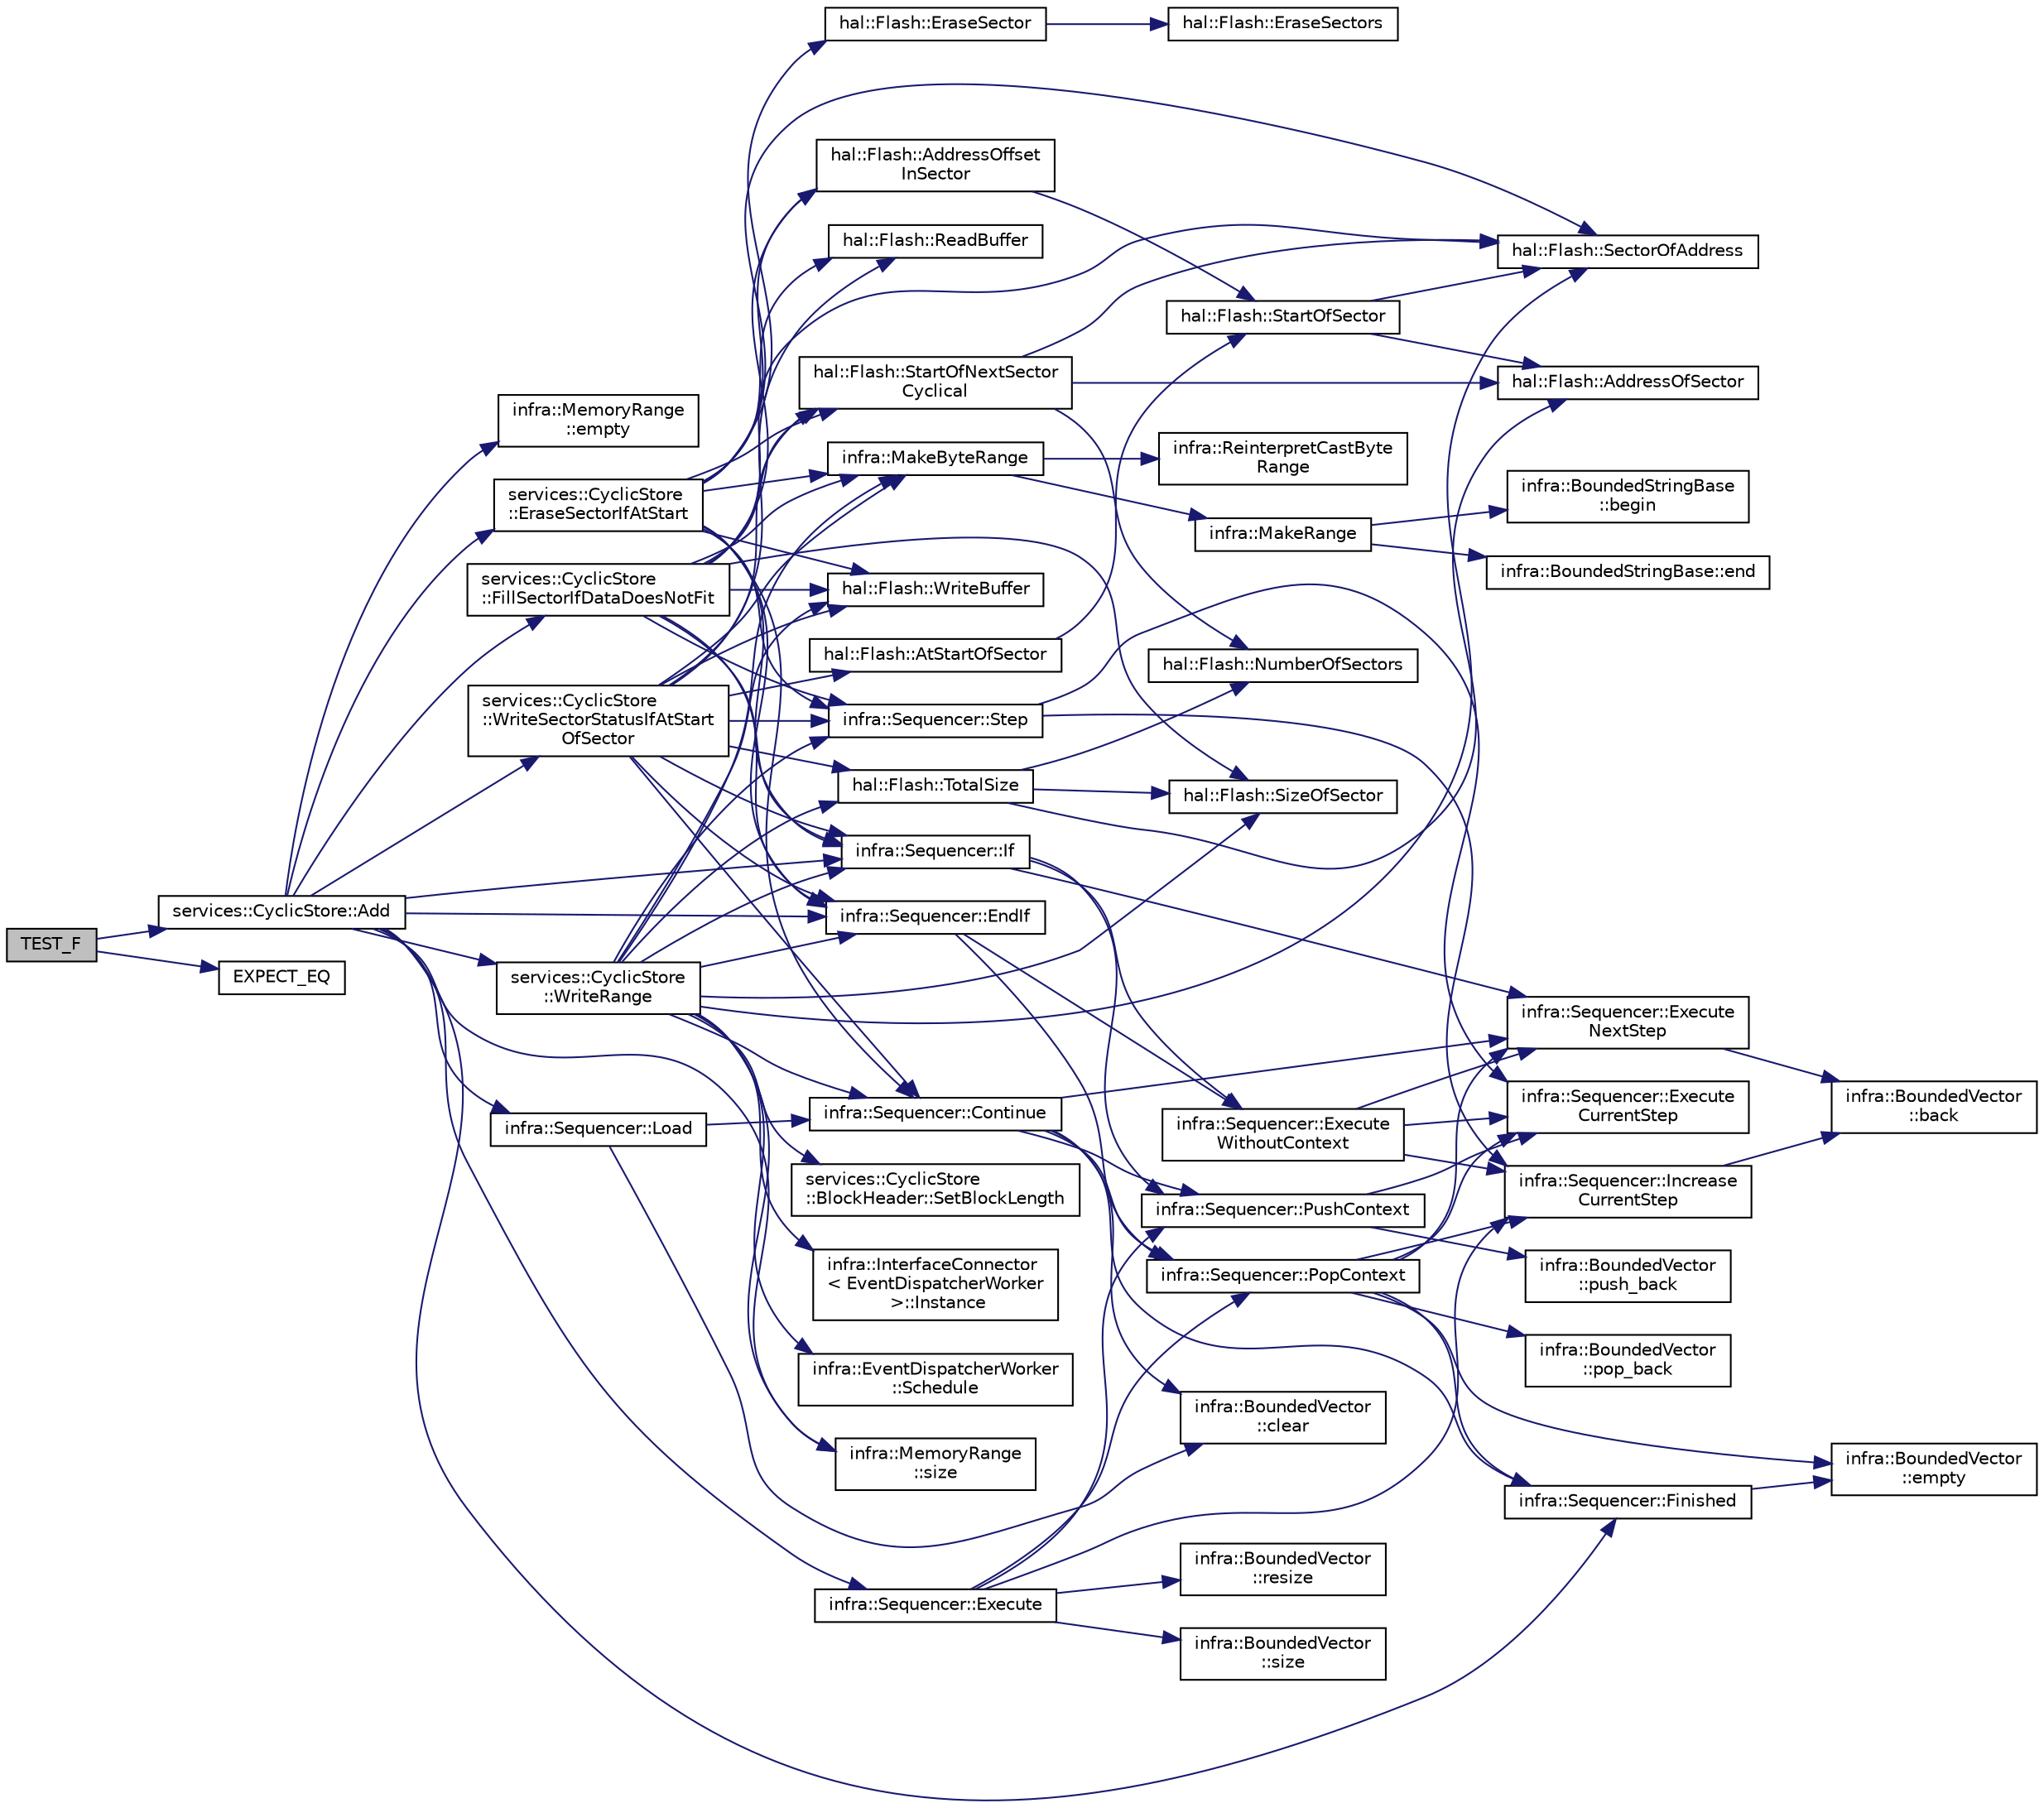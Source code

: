digraph "TEST_F"
{
 // INTERACTIVE_SVG=YES
  edge [fontname="Helvetica",fontsize="10",labelfontname="Helvetica",labelfontsize="10"];
  node [fontname="Helvetica",fontsize="10",shape=record];
  rankdir="LR";
  Node817 [label="TEST_F",height=0.2,width=0.4,color="black", fillcolor="grey75", style="filled", fontcolor="black"];
  Node817 -> Node818 [color="midnightblue",fontsize="10",style="solid",fontname="Helvetica"];
  Node818 [label="services::CyclicStore::Add",height=0.2,width=0.4,color="black", fillcolor="white", style="filled",URL="$d4/d36/classservices_1_1_cyclic_store.html#a6831a59811174b5a79616e69b555ef12"];
  Node818 -> Node819 [color="midnightblue",fontsize="10",style="solid",fontname="Helvetica"];
  Node819 [label="infra::MemoryRange\l::empty",height=0.2,width=0.4,color="black", fillcolor="white", style="filled",URL="$d0/d6d/classinfra_1_1_memory_range.html#a0dc90caa282524ee9828bf8128e3a569"];
  Node818 -> Node820 [color="midnightblue",fontsize="10",style="solid",fontname="Helvetica"];
  Node820 [label="infra::MemoryRange\l::size",height=0.2,width=0.4,color="black", fillcolor="white", style="filled",URL="$d0/d6d/classinfra_1_1_memory_range.html#ae8fbbf531d3696b6a64ac13385acdc66"];
  Node818 -> Node821 [color="midnightblue",fontsize="10",style="solid",fontname="Helvetica"];
  Node821 [label="infra::Sequencer::Finished",height=0.2,width=0.4,color="black", fillcolor="white", style="filled",URL="$d8/dcc/classinfra_1_1_sequencer.html#aa8d62e488058da02b14a31017a33b199"];
  Node821 -> Node822 [color="midnightblue",fontsize="10",style="solid",fontname="Helvetica"];
  Node822 [label="infra::BoundedVector\l::empty",height=0.2,width=0.4,color="black", fillcolor="white", style="filled",URL="$dc/de7/classinfra_1_1_bounded_vector.html#ab9477e08e53eb7d020fac8bd1d37fda7"];
  Node818 -> Node823 [color="midnightblue",fontsize="10",style="solid",fontname="Helvetica"];
  Node823 [label="infra::Sequencer::Load",height=0.2,width=0.4,color="black", fillcolor="white", style="filled",URL="$d8/dcc/classinfra_1_1_sequencer.html#ade4e7fa24c5c9451ed375fe6c155f694"];
  Node823 -> Node824 [color="midnightblue",fontsize="10",style="solid",fontname="Helvetica"];
  Node824 [label="infra::BoundedVector\l::clear",height=0.2,width=0.4,color="black", fillcolor="white", style="filled",URL="$dc/de7/classinfra_1_1_bounded_vector.html#a0d65fc52854eb5ee43419e451e3cd49a"];
  Node823 -> Node825 [color="midnightblue",fontsize="10",style="solid",fontname="Helvetica"];
  Node825 [label="infra::Sequencer::Continue",height=0.2,width=0.4,color="black", fillcolor="white", style="filled",URL="$d8/dcc/classinfra_1_1_sequencer.html#a540855dbc1e4f39faed3b55ec7c947c0"];
  Node825 -> Node824 [color="midnightblue",fontsize="10",style="solid",fontname="Helvetica"];
  Node825 -> Node826 [color="midnightblue",fontsize="10",style="solid",fontname="Helvetica"];
  Node826 [label="infra::Sequencer::PushContext",height=0.2,width=0.4,color="black", fillcolor="white", style="filled",URL="$d8/dcc/classinfra_1_1_sequencer.html#adb44b85c61f00faae6ca6ad1de6a7380"];
  Node826 -> Node827 [color="midnightblue",fontsize="10",style="solid",fontname="Helvetica"];
  Node827 [label="infra::Sequencer::Execute\lCurrentStep",height=0.2,width=0.4,color="black", fillcolor="white", style="filled",URL="$d8/dcc/classinfra_1_1_sequencer.html#abfc36f76cfc75495f321bc6643826c98"];
  Node826 -> Node828 [color="midnightblue",fontsize="10",style="solid",fontname="Helvetica"];
  Node828 [label="infra::BoundedVector\l::push_back",height=0.2,width=0.4,color="black", fillcolor="white", style="filled",URL="$dc/de7/classinfra_1_1_bounded_vector.html#a17cb2ff4e6291f156cb5a41cca1b4edf"];
  Node825 -> Node829 [color="midnightblue",fontsize="10",style="solid",fontname="Helvetica"];
  Node829 [label="infra::Sequencer::PopContext",height=0.2,width=0.4,color="black", fillcolor="white", style="filled",URL="$d8/dcc/classinfra_1_1_sequencer.html#a5a0bb79e770ee68910377bcbd24f9c14"];
  Node829 -> Node827 [color="midnightblue",fontsize="10",style="solid",fontname="Helvetica"];
  Node829 -> Node830 [color="midnightblue",fontsize="10",style="solid",fontname="Helvetica"];
  Node830 [label="infra::BoundedVector\l::pop_back",height=0.2,width=0.4,color="black", fillcolor="white", style="filled",URL="$dc/de7/classinfra_1_1_bounded_vector.html#acd442a237e9f5935f766dd3ef4a818e9"];
  Node829 -> Node821 [color="midnightblue",fontsize="10",style="solid",fontname="Helvetica"];
  Node829 -> Node831 [color="midnightblue",fontsize="10",style="solid",fontname="Helvetica"];
  Node831 [label="infra::Sequencer::Execute\lNextStep",height=0.2,width=0.4,color="black", fillcolor="white", style="filled",URL="$d8/dcc/classinfra_1_1_sequencer.html#a144aefdee6184f0c01287ef64e4e588a"];
  Node831 -> Node832 [color="midnightblue",fontsize="10",style="solid",fontname="Helvetica"];
  Node832 [label="infra::BoundedVector\l::back",height=0.2,width=0.4,color="black", fillcolor="white", style="filled",URL="$dc/de7/classinfra_1_1_bounded_vector.html#aa142a336c186d6e58c5573ba860be106"];
  Node829 -> Node822 [color="midnightblue",fontsize="10",style="solid",fontname="Helvetica"];
  Node829 -> Node833 [color="midnightblue",fontsize="10",style="solid",fontname="Helvetica"];
  Node833 [label="infra::Sequencer::Increase\lCurrentStep",height=0.2,width=0.4,color="black", fillcolor="white", style="filled",URL="$d8/dcc/classinfra_1_1_sequencer.html#aa1da1c05382c54296fe23b30d6cf6cf8"];
  Node833 -> Node832 [color="midnightblue",fontsize="10",style="solid",fontname="Helvetica"];
  Node825 -> Node821 [color="midnightblue",fontsize="10",style="solid",fontname="Helvetica"];
  Node825 -> Node831 [color="midnightblue",fontsize="10",style="solid",fontname="Helvetica"];
  Node818 -> Node834 [color="midnightblue",fontsize="10",style="solid",fontname="Helvetica"];
  Node834 [label="infra::Sequencer::If",height=0.2,width=0.4,color="black", fillcolor="white", style="filled",URL="$d8/dcc/classinfra_1_1_sequencer.html#a0e40d6564269650aee9417413f24dc10"];
  Node834 -> Node835 [color="midnightblue",fontsize="10",style="solid",fontname="Helvetica"];
  Node835 [label="infra::Sequencer::Execute\lWithoutContext",height=0.2,width=0.4,color="black", fillcolor="white", style="filled",URL="$d8/dcc/classinfra_1_1_sequencer.html#a40c4a5d093bef3a87c982a01f528f4de"];
  Node835 -> Node827 [color="midnightblue",fontsize="10",style="solid",fontname="Helvetica"];
  Node835 -> Node831 [color="midnightblue",fontsize="10",style="solid",fontname="Helvetica"];
  Node835 -> Node833 [color="midnightblue",fontsize="10",style="solid",fontname="Helvetica"];
  Node834 -> Node831 [color="midnightblue",fontsize="10",style="solid",fontname="Helvetica"];
  Node834 -> Node826 [color="midnightblue",fontsize="10",style="solid",fontname="Helvetica"];
  Node818 -> Node836 [color="midnightblue",fontsize="10",style="solid",fontname="Helvetica"];
  Node836 [label="services::CyclicStore\l::FillSectorIfDataDoesNotFit",height=0.2,width=0.4,color="black", fillcolor="white", style="filled",URL="$d4/d36/classservices_1_1_cyclic_store.html#abbfca86f746373ca05c917d087761080"];
  Node836 -> Node834 [color="midnightblue",fontsize="10",style="solid",fontname="Helvetica"];
  Node836 -> Node837 [color="midnightblue",fontsize="10",style="solid",fontname="Helvetica"];
  Node837 [label="hal::Flash::AddressOffset\lInSector",height=0.2,width=0.4,color="black", fillcolor="white", style="filled",URL="$dd/d95/classhal_1_1_flash.html#a86b9f5311a7ab95c5a9524b1c2cc2953"];
  Node837 -> Node838 [color="midnightblue",fontsize="10",style="solid",fontname="Helvetica"];
  Node838 [label="hal::Flash::StartOfSector",height=0.2,width=0.4,color="black", fillcolor="white", style="filled",URL="$dd/d95/classhal_1_1_flash.html#a82859c1d11698c606553fd546d0070f9"];
  Node838 -> Node839 [color="midnightblue",fontsize="10",style="solid",fontname="Helvetica"];
  Node839 [label="hal::Flash::AddressOfSector",height=0.2,width=0.4,color="black", fillcolor="white", style="filled",URL="$dd/d95/classhal_1_1_flash.html#a57e55c9b32c2eacb23e8a4e9dcb3133f"];
  Node838 -> Node840 [color="midnightblue",fontsize="10",style="solid",fontname="Helvetica"];
  Node840 [label="hal::Flash::SectorOfAddress",height=0.2,width=0.4,color="black", fillcolor="white", style="filled",URL="$dd/d95/classhal_1_1_flash.html#a8fdc674c7384cdfb555cad2201848751"];
  Node836 -> Node841 [color="midnightblue",fontsize="10",style="solid",fontname="Helvetica"];
  Node841 [label="hal::Flash::SizeOfSector",height=0.2,width=0.4,color="black", fillcolor="white", style="filled",URL="$dd/d95/classhal_1_1_flash.html#aa68cb41a2cbe038e3bff43597665ff79"];
  Node836 -> Node840 [color="midnightblue",fontsize="10",style="solid",fontname="Helvetica"];
  Node836 -> Node842 [color="midnightblue",fontsize="10",style="solid",fontname="Helvetica"];
  Node842 [label="infra::Sequencer::Step",height=0.2,width=0.4,color="black", fillcolor="white", style="filled",URL="$d8/dcc/classinfra_1_1_sequencer.html#abe6c94f65a82b03dde3e4e8fb85c9cdc"];
  Node842 -> Node827 [color="midnightblue",fontsize="10",style="solid",fontname="Helvetica"];
  Node842 -> Node833 [color="midnightblue",fontsize="10",style="solid",fontname="Helvetica"];
  Node836 -> Node843 [color="midnightblue",fontsize="10",style="solid",fontname="Helvetica"];
  Node843 [label="hal::Flash::WriteBuffer",height=0.2,width=0.4,color="black", fillcolor="white", style="filled",URL="$dd/d95/classhal_1_1_flash.html#afe92eb7daa1043f56eac569140d018f9"];
  Node836 -> Node844 [color="midnightblue",fontsize="10",style="solid",fontname="Helvetica"];
  Node844 [label="infra::MakeByteRange",height=0.2,width=0.4,color="black", fillcolor="white", style="filled",URL="$d0/de3/namespaceinfra.html#ae4478bf95f90ceb679642cb4180f205f"];
  Node844 -> Node845 [color="midnightblue",fontsize="10",style="solid",fontname="Helvetica"];
  Node845 [label="infra::ReinterpretCastByte\lRange",height=0.2,width=0.4,color="black", fillcolor="white", style="filled",URL="$d0/de3/namespaceinfra.html#a74203fdf2e029d2667c7e4925092cc9a"];
  Node844 -> Node846 [color="midnightblue",fontsize="10",style="solid",fontname="Helvetica"];
  Node846 [label="infra::MakeRange",height=0.2,width=0.4,color="black", fillcolor="white", style="filled",URL="$d0/de3/namespaceinfra.html#afe38b7d4318537de2f28b244211c4275"];
  Node846 -> Node847 [color="midnightblue",fontsize="10",style="solid",fontname="Helvetica"];
  Node847 [label="infra::BoundedStringBase\l::begin",height=0.2,width=0.4,color="black", fillcolor="white", style="filled",URL="$d1/d2a/classinfra_1_1_bounded_string_base.html#aef23e4250cad2fdc69ccc39f68734233"];
  Node846 -> Node848 [color="midnightblue",fontsize="10",style="solid",fontname="Helvetica"];
  Node848 [label="infra::BoundedStringBase::end",height=0.2,width=0.4,color="black", fillcolor="white", style="filled",URL="$d1/d2a/classinfra_1_1_bounded_string_base.html#af5021f1ea3898146d0a55c2895f07dbf"];
  Node836 -> Node849 [color="midnightblue",fontsize="10",style="solid",fontname="Helvetica"];
  Node849 [label="hal::Flash::StartOfNextSector\lCyclical",height=0.2,width=0.4,color="black", fillcolor="white", style="filled",URL="$dd/d95/classhal_1_1_flash.html#a67f022a19e3b9afd315b82ed09a3f97b"];
  Node849 -> Node840 [color="midnightblue",fontsize="10",style="solid",fontname="Helvetica"];
  Node849 -> Node850 [color="midnightblue",fontsize="10",style="solid",fontname="Helvetica"];
  Node850 [label="hal::Flash::NumberOfSectors",height=0.2,width=0.4,color="black", fillcolor="white", style="filled",URL="$dd/d95/classhal_1_1_flash.html#a95a53addc25efb18fe295f5124c29a25"];
  Node849 -> Node839 [color="midnightblue",fontsize="10",style="solid",fontname="Helvetica"];
  Node836 -> Node851 [color="midnightblue",fontsize="10",style="solid",fontname="Helvetica"];
  Node851 [label="infra::Sequencer::EndIf",height=0.2,width=0.4,color="black", fillcolor="white", style="filled",URL="$d8/dcc/classinfra_1_1_sequencer.html#a1cb4cebfeb7a84298523d1e2f7f13432"];
  Node851 -> Node829 [color="midnightblue",fontsize="10",style="solid",fontname="Helvetica"];
  Node851 -> Node835 [color="midnightblue",fontsize="10",style="solid",fontname="Helvetica"];
  Node818 -> Node852 [color="midnightblue",fontsize="10",style="solid",fontname="Helvetica"];
  Node852 [label="services::CyclicStore\l::EraseSectorIfAtStart",height=0.2,width=0.4,color="black", fillcolor="white", style="filled",URL="$d4/d36/classservices_1_1_cyclic_store.html#a9a8d58930d91d2606ce40f651da398bb"];
  Node852 -> Node834 [color="midnightblue",fontsize="10",style="solid",fontname="Helvetica"];
  Node852 -> Node837 [color="midnightblue",fontsize="10",style="solid",fontname="Helvetica"];
  Node852 -> Node842 [color="midnightblue",fontsize="10",style="solid",fontname="Helvetica"];
  Node852 -> Node853 [color="midnightblue",fontsize="10",style="solid",fontname="Helvetica"];
  Node853 [label="hal::Flash::EraseSector",height=0.2,width=0.4,color="black", fillcolor="white", style="filled",URL="$dd/d95/classhal_1_1_flash.html#ad819eee6c50efb070b810d5e4467b48c"];
  Node853 -> Node854 [color="midnightblue",fontsize="10",style="solid",fontname="Helvetica"];
  Node854 [label="hal::Flash::EraseSectors",height=0.2,width=0.4,color="black", fillcolor="white", style="filled",URL="$dd/d95/classhal_1_1_flash.html#a130f9d9d12cc17700070fc33eb520162"];
  Node852 -> Node840 [color="midnightblue",fontsize="10",style="solid",fontname="Helvetica"];
  Node852 -> Node825 [color="midnightblue",fontsize="10",style="solid",fontname="Helvetica"];
  Node852 -> Node855 [color="midnightblue",fontsize="10",style="solid",fontname="Helvetica"];
  Node855 [label="hal::Flash::ReadBuffer",height=0.2,width=0.4,color="black", fillcolor="white", style="filled",URL="$dd/d95/classhal_1_1_flash.html#a5ab65baa666ed4c293c957a1545f997c"];
  Node852 -> Node844 [color="midnightblue",fontsize="10",style="solid",fontname="Helvetica"];
  Node852 -> Node849 [color="midnightblue",fontsize="10",style="solid",fontname="Helvetica"];
  Node852 -> Node843 [color="midnightblue",fontsize="10",style="solid",fontname="Helvetica"];
  Node852 -> Node851 [color="midnightblue",fontsize="10",style="solid",fontname="Helvetica"];
  Node818 -> Node856 [color="midnightblue",fontsize="10",style="solid",fontname="Helvetica"];
  Node856 [label="services::CyclicStore\l::WriteSectorStatusIfAtStart\lOfSector",height=0.2,width=0.4,color="black", fillcolor="white", style="filled",URL="$d4/d36/classservices_1_1_cyclic_store.html#ad6ae3d3b0cade2999ee863bee7740db4"];
  Node856 -> Node834 [color="midnightblue",fontsize="10",style="solid",fontname="Helvetica"];
  Node856 -> Node857 [color="midnightblue",fontsize="10",style="solid",fontname="Helvetica"];
  Node857 [label="hal::Flash::AtStartOfSector",height=0.2,width=0.4,color="black", fillcolor="white", style="filled",URL="$dd/d95/classhal_1_1_flash.html#a9c5d00aa660cfd96c69c5e6ac2b11b87"];
  Node857 -> Node838 [color="midnightblue",fontsize="10",style="solid",fontname="Helvetica"];
  Node856 -> Node842 [color="midnightblue",fontsize="10",style="solid",fontname="Helvetica"];
  Node856 -> Node855 [color="midnightblue",fontsize="10",style="solid",fontname="Helvetica"];
  Node856 -> Node844 [color="midnightblue",fontsize="10",style="solid",fontname="Helvetica"];
  Node856 -> Node849 [color="midnightblue",fontsize="10",style="solid",fontname="Helvetica"];
  Node856 -> Node825 [color="midnightblue",fontsize="10",style="solid",fontname="Helvetica"];
  Node856 -> Node843 [color="midnightblue",fontsize="10",style="solid",fontname="Helvetica"];
  Node856 -> Node851 [color="midnightblue",fontsize="10",style="solid",fontname="Helvetica"];
  Node856 -> Node858 [color="midnightblue",fontsize="10",style="solid",fontname="Helvetica"];
  Node858 [label="hal::Flash::TotalSize",height=0.2,width=0.4,color="black", fillcolor="white", style="filled",URL="$dd/d95/classhal_1_1_flash.html#a0d43d3f246405a4d94e843182f3df687"];
  Node858 -> Node839 [color="midnightblue",fontsize="10",style="solid",fontname="Helvetica"];
  Node858 -> Node850 [color="midnightblue",fontsize="10",style="solid",fontname="Helvetica"];
  Node858 -> Node841 [color="midnightblue",fontsize="10",style="solid",fontname="Helvetica"];
  Node818 -> Node851 [color="midnightblue",fontsize="10",style="solid",fontname="Helvetica"];
  Node818 -> Node859 [color="midnightblue",fontsize="10",style="solid",fontname="Helvetica"];
  Node859 [label="services::CyclicStore\l::WriteRange",height=0.2,width=0.4,color="black", fillcolor="white", style="filled",URL="$d4/d36/classservices_1_1_cyclic_store.html#a08dbba8a0aaac53dc54133f23475c423"];
  Node859 -> Node834 [color="midnightblue",fontsize="10",style="solid",fontname="Helvetica"];
  Node859 -> Node842 [color="midnightblue",fontsize="10",style="solid",fontname="Helvetica"];
  Node859 -> Node820 [color="midnightblue",fontsize="10",style="solid",fontname="Helvetica"];
  Node859 -> Node841 [color="midnightblue",fontsize="10",style="solid",fontname="Helvetica"];
  Node859 -> Node840 [color="midnightblue",fontsize="10",style="solid",fontname="Helvetica"];
  Node859 -> Node843 [color="midnightblue",fontsize="10",style="solid",fontname="Helvetica"];
  Node859 -> Node844 [color="midnightblue",fontsize="10",style="solid",fontname="Helvetica"];
  Node859 -> Node860 [color="midnightblue",fontsize="10",style="solid",fontname="Helvetica"];
  Node860 [label="services::CyclicStore\l::BlockHeader::SetBlockLength",height=0.2,width=0.4,color="black", fillcolor="white", style="filled",URL="$d8/d0b/structservices_1_1_cyclic_store_1_1_block_header.html#a23a18a952d7937a450b379614c31be35"];
  Node859 -> Node851 [color="midnightblue",fontsize="10",style="solid",fontname="Helvetica"];
  Node859 -> Node825 [color="midnightblue",fontsize="10",style="solid",fontname="Helvetica"];
  Node859 -> Node858 [color="midnightblue",fontsize="10",style="solid",fontname="Helvetica"];
  Node859 -> Node861 [color="midnightblue",fontsize="10",style="solid",fontname="Helvetica"];
  Node861 [label="infra::InterfaceConnector\l\< EventDispatcherWorker\l \>::Instance",height=0.2,width=0.4,color="black", fillcolor="white", style="filled",URL="$d3/d0e/classinfra_1_1_interface_connector.html#aed1d9e952d3d0dfa68e59ee4e868b380"];
  Node859 -> Node862 [color="midnightblue",fontsize="10",style="solid",fontname="Helvetica"];
  Node862 [label="infra::EventDispatcherWorker\l::Schedule",height=0.2,width=0.4,color="black", fillcolor="white", style="filled",URL="$d7/d34/classinfra_1_1_event_dispatcher_worker.html#a5922b8fd5101b15f20b639fcd11fa272"];
  Node818 -> Node863 [color="midnightblue",fontsize="10",style="solid",fontname="Helvetica"];
  Node863 [label="infra::Sequencer::Execute",height=0.2,width=0.4,color="black", fillcolor="white", style="filled",URL="$d8/dcc/classinfra_1_1_sequencer.html#a98e466d1ab1c7c738b4b7b6d79667132"];
  Node863 -> Node864 [color="midnightblue",fontsize="10",style="solid",fontname="Helvetica"];
  Node864 [label="infra::BoundedVector\l::size",height=0.2,width=0.4,color="black", fillcolor="white", style="filled",URL="$dc/de7/classinfra_1_1_bounded_vector.html#a605f344af39e74f48bb205c86f57b5da"];
  Node863 -> Node865 [color="midnightblue",fontsize="10",style="solid",fontname="Helvetica"];
  Node865 [label="infra::BoundedVector\l::resize",height=0.2,width=0.4,color="black", fillcolor="white", style="filled",URL="$dc/de7/classinfra_1_1_bounded_vector.html#afa10f6004fa9f862b5e1609b29a32a19"];
  Node863 -> Node826 [color="midnightblue",fontsize="10",style="solid",fontname="Helvetica"];
  Node863 -> Node829 [color="midnightblue",fontsize="10",style="solid",fontname="Helvetica"];
  Node863 -> Node833 [color="midnightblue",fontsize="10",style="solid",fontname="Helvetica"];
  Node817 -> Node866 [color="midnightblue",fontsize="10",style="solid",fontname="Helvetica"];
  Node866 [label="EXPECT_EQ",height=0.2,width=0.4,color="black", fillcolor="white", style="filled",URL="$d6/def/_test_json_8cpp.html#a82745227e2f0a8edbb4ae630d88a8e86"];
}
